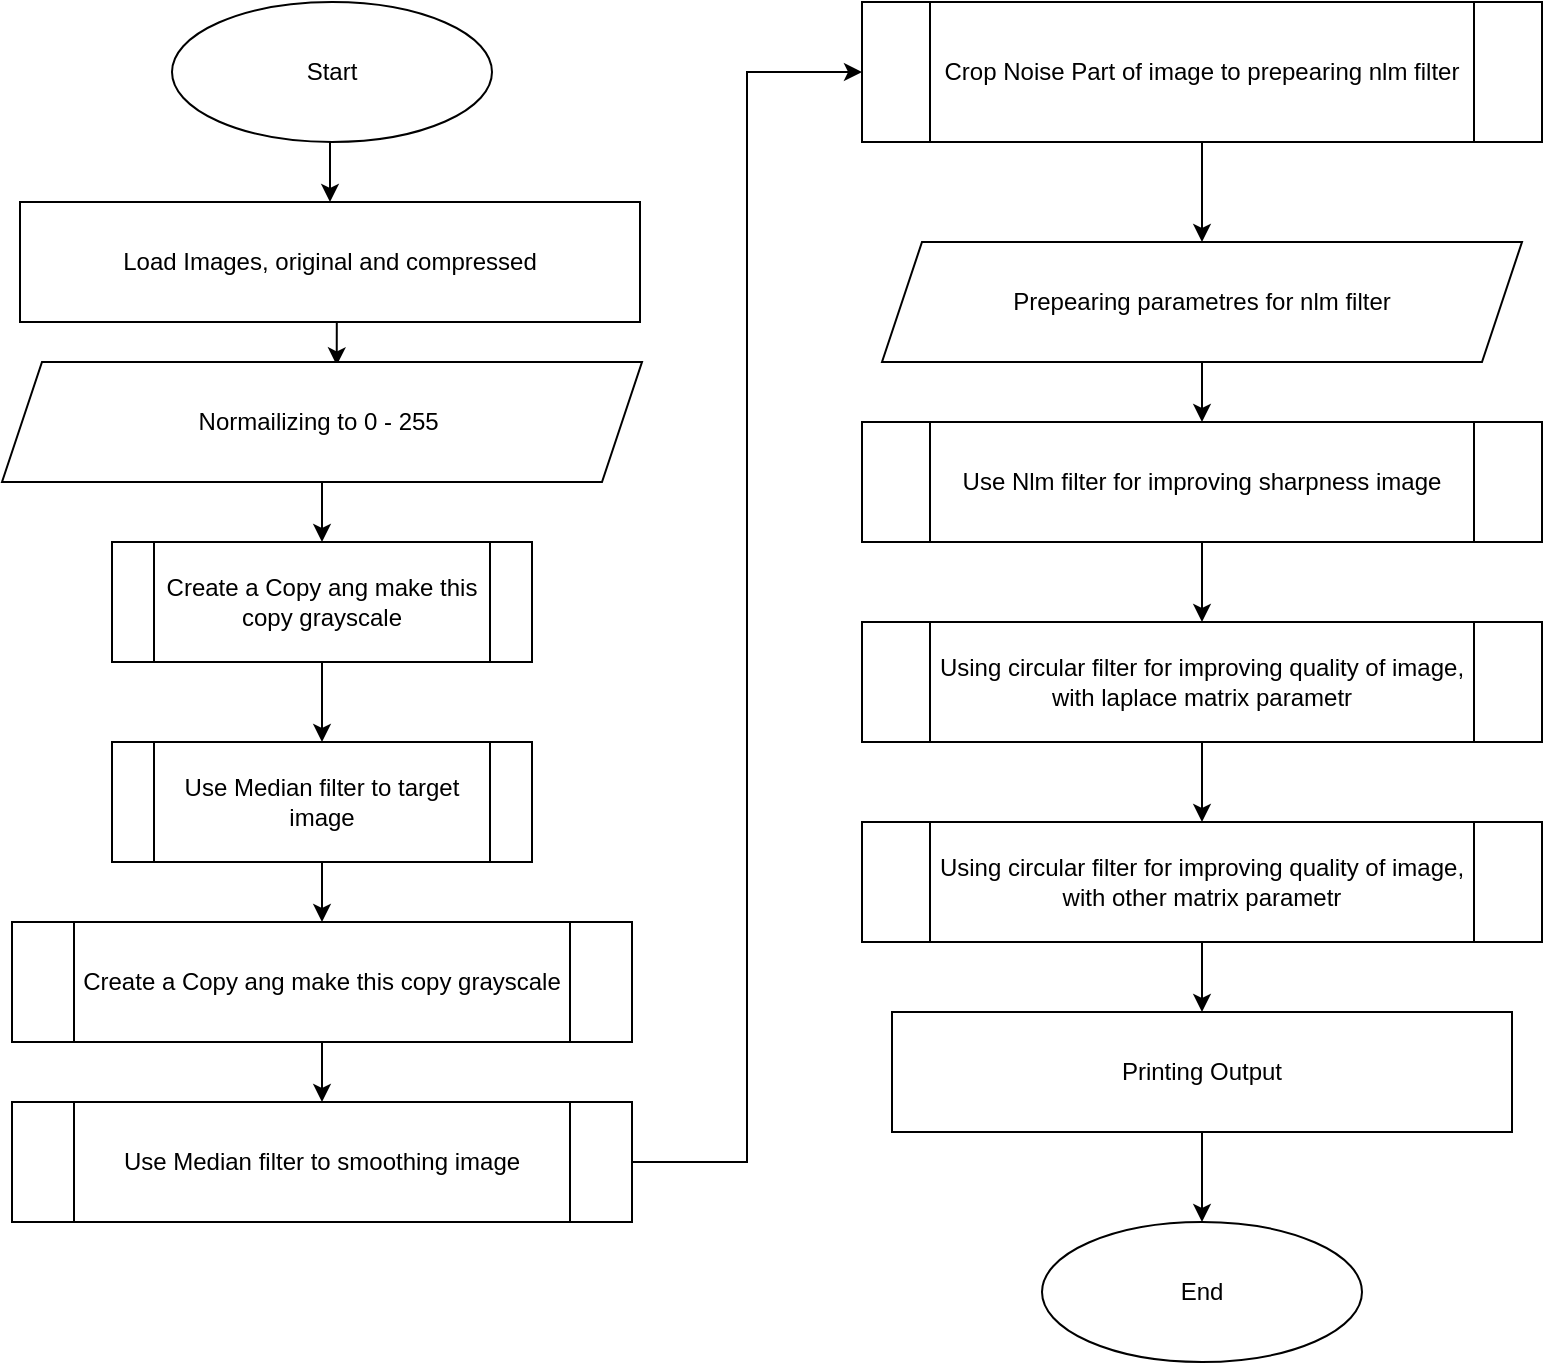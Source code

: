 <mxfile version="19.0.3" type="device"><diagram id="vWtLCYw4bpFmMxZLdRl4" name="Сторінка-1"><mxGraphModel dx="1422" dy="839" grid="1" gridSize="10" guides="1" tooltips="1" connect="1" arrows="1" fold="1" page="1" pageScale="1" pageWidth="827" pageHeight="1169" math="0" shadow="0"><root><mxCell id="0"/><mxCell id="1" parent="0"/><mxCell id="je4P2LCs6ZEd6r74d9Gs-19" style="edgeStyle=orthogonalEdgeStyle;rounded=0;orthogonalLoop=1;jettySize=auto;html=1;exitX=0.5;exitY=1;exitDx=0;exitDy=0;entryX=0.5;entryY=0;entryDx=0;entryDy=0;" edge="1" parent="1" source="je4P2LCs6ZEd6r74d9Gs-2" target="je4P2LCs6ZEd6r74d9Gs-3"><mxGeometry relative="1" as="geometry"/></mxCell><mxCell id="je4P2LCs6ZEd6r74d9Gs-2" value="Start" style="ellipse;whiteSpace=wrap;html=1;" vertex="1" parent="1"><mxGeometry x="115" y="80" width="160" height="70" as="geometry"/></mxCell><mxCell id="je4P2LCs6ZEd6r74d9Gs-20" style="edgeStyle=orthogonalEdgeStyle;rounded=0;orthogonalLoop=1;jettySize=auto;html=1;exitX=0.5;exitY=1;exitDx=0;exitDy=0;entryX=0.523;entryY=0.028;entryDx=0;entryDy=0;entryPerimeter=0;" edge="1" parent="1" source="je4P2LCs6ZEd6r74d9Gs-3" target="je4P2LCs6ZEd6r74d9Gs-7"><mxGeometry relative="1" as="geometry"/></mxCell><mxCell id="je4P2LCs6ZEd6r74d9Gs-3" value="Load Images, original and compressed" style="rounded=0;whiteSpace=wrap;html=1;" vertex="1" parent="1"><mxGeometry x="39" y="180" width="310" height="60" as="geometry"/></mxCell><mxCell id="je4P2LCs6ZEd6r74d9Gs-31" value="" style="edgeStyle=orthogonalEdgeStyle;rounded=0;orthogonalLoop=1;jettySize=auto;html=1;" edge="1" parent="1" source="je4P2LCs6ZEd6r74d9Gs-6" target="je4P2LCs6ZEd6r74d9Gs-18"><mxGeometry relative="1" as="geometry"/></mxCell><mxCell id="je4P2LCs6ZEd6r74d9Gs-6" value="Printing Output" style="rounded=0;whiteSpace=wrap;html=1;" vertex="1" parent="1"><mxGeometry x="475" y="585" width="310" height="60" as="geometry"/></mxCell><mxCell id="je4P2LCs6ZEd6r74d9Gs-21" style="edgeStyle=orthogonalEdgeStyle;rounded=0;orthogonalLoop=1;jettySize=auto;html=1;exitX=0.5;exitY=1;exitDx=0;exitDy=0;entryX=0.5;entryY=0;entryDx=0;entryDy=0;" edge="1" parent="1" source="je4P2LCs6ZEd6r74d9Gs-7" target="je4P2LCs6ZEd6r74d9Gs-8"><mxGeometry relative="1" as="geometry"/></mxCell><mxCell id="je4P2LCs6ZEd6r74d9Gs-7" value="&lt;span style=&quot;&quot;&gt;Normailizing to 0 - 255&amp;nbsp;&lt;/span&gt;" style="shape=parallelogram;perimeter=parallelogramPerimeter;whiteSpace=wrap;html=1;fixedSize=1;" vertex="1" parent="1"><mxGeometry x="30" y="260" width="320" height="60" as="geometry"/></mxCell><mxCell id="je4P2LCs6ZEd6r74d9Gs-22" style="edgeStyle=orthogonalEdgeStyle;rounded=0;orthogonalLoop=1;jettySize=auto;html=1;exitX=0.5;exitY=1;exitDx=0;exitDy=0;entryX=0.5;entryY=0;entryDx=0;entryDy=0;" edge="1" parent="1" source="je4P2LCs6ZEd6r74d9Gs-8" target="je4P2LCs6ZEd6r74d9Gs-9"><mxGeometry relative="1" as="geometry"/></mxCell><mxCell id="je4P2LCs6ZEd6r74d9Gs-8" value="&lt;span style=&quot;&quot;&gt;Create a Copy ang make this copy grayscale&lt;/span&gt;" style="shape=process;whiteSpace=wrap;html=1;backgroundOutline=1;" vertex="1" parent="1"><mxGeometry x="85" y="350" width="210" height="60" as="geometry"/></mxCell><mxCell id="je4P2LCs6ZEd6r74d9Gs-23" style="edgeStyle=orthogonalEdgeStyle;rounded=0;orthogonalLoop=1;jettySize=auto;html=1;exitX=0.5;exitY=1;exitDx=0;exitDy=0;entryX=0.5;entryY=0;entryDx=0;entryDy=0;" edge="1" parent="1" source="je4P2LCs6ZEd6r74d9Gs-9" target="je4P2LCs6ZEd6r74d9Gs-10"><mxGeometry relative="1" as="geometry"/></mxCell><mxCell id="je4P2LCs6ZEd6r74d9Gs-9" value="&lt;span style=&quot;&quot;&gt;Use Median filter to target image&lt;/span&gt;" style="shape=process;whiteSpace=wrap;html=1;backgroundOutline=1;" vertex="1" parent="1"><mxGeometry x="85" y="450" width="210" height="60" as="geometry"/></mxCell><mxCell id="je4P2LCs6ZEd6r74d9Gs-24" style="edgeStyle=orthogonalEdgeStyle;rounded=0;orthogonalLoop=1;jettySize=auto;html=1;exitX=0.5;exitY=1;exitDx=0;exitDy=0;entryX=0.5;entryY=0;entryDx=0;entryDy=0;" edge="1" parent="1" source="je4P2LCs6ZEd6r74d9Gs-10" target="je4P2LCs6ZEd6r74d9Gs-11"><mxGeometry relative="1" as="geometry"/></mxCell><mxCell id="je4P2LCs6ZEd6r74d9Gs-10" value="Create a Copy ang make this copy grayscale" style="shape=process;whiteSpace=wrap;html=1;backgroundOutline=1;" vertex="1" parent="1"><mxGeometry x="35" y="540" width="310" height="60" as="geometry"/></mxCell><mxCell id="je4P2LCs6ZEd6r74d9Gs-25" style="edgeStyle=orthogonalEdgeStyle;rounded=0;orthogonalLoop=1;jettySize=auto;html=1;exitX=1;exitY=0.5;exitDx=0;exitDy=0;entryX=0;entryY=0.5;entryDx=0;entryDy=0;" edge="1" parent="1" source="je4P2LCs6ZEd6r74d9Gs-11" target="je4P2LCs6ZEd6r74d9Gs-12"><mxGeometry relative="1" as="geometry"/></mxCell><mxCell id="je4P2LCs6ZEd6r74d9Gs-11" value="&lt;span style=&quot;&quot;&gt;Use Median filter to smoothing image&lt;/span&gt;" style="shape=process;whiteSpace=wrap;html=1;backgroundOutline=1;" vertex="1" parent="1"><mxGeometry x="35" y="630" width="310" height="60" as="geometry"/></mxCell><mxCell id="je4P2LCs6ZEd6r74d9Gs-26" style="edgeStyle=orthogonalEdgeStyle;rounded=0;orthogonalLoop=1;jettySize=auto;html=1;" edge="1" parent="1" source="je4P2LCs6ZEd6r74d9Gs-12" target="je4P2LCs6ZEd6r74d9Gs-14"><mxGeometry relative="1" as="geometry"/></mxCell><mxCell id="je4P2LCs6ZEd6r74d9Gs-12" value="Crop Noise Part of image to prepearing nlm filter" style="shape=process;whiteSpace=wrap;html=1;backgroundOutline=1;" vertex="1" parent="1"><mxGeometry x="460" y="80" width="340" height="70" as="geometry"/></mxCell><mxCell id="je4P2LCs6ZEd6r74d9Gs-27" style="edgeStyle=orthogonalEdgeStyle;rounded=0;orthogonalLoop=1;jettySize=auto;html=1;entryX=0.5;entryY=0;entryDx=0;entryDy=0;" edge="1" parent="1" source="je4P2LCs6ZEd6r74d9Gs-14" target="je4P2LCs6ZEd6r74d9Gs-15"><mxGeometry relative="1" as="geometry"/></mxCell><mxCell id="je4P2LCs6ZEd6r74d9Gs-14" value="Prepearing parametres for nlm filter" style="shape=parallelogram;perimeter=parallelogramPerimeter;whiteSpace=wrap;html=1;fixedSize=1;" vertex="1" parent="1"><mxGeometry x="470" y="200" width="320" height="60" as="geometry"/></mxCell><mxCell id="je4P2LCs6ZEd6r74d9Gs-28" style="edgeStyle=orthogonalEdgeStyle;rounded=0;orthogonalLoop=1;jettySize=auto;html=1;entryX=0.5;entryY=0;entryDx=0;entryDy=0;" edge="1" parent="1" source="je4P2LCs6ZEd6r74d9Gs-15" target="je4P2LCs6ZEd6r74d9Gs-16"><mxGeometry relative="1" as="geometry"/></mxCell><mxCell id="je4P2LCs6ZEd6r74d9Gs-15" value="Use Nlm filter for improving sharpness image" style="shape=process;whiteSpace=wrap;html=1;backgroundOutline=1;" vertex="1" parent="1"><mxGeometry x="460" y="290" width="340" height="60" as="geometry"/></mxCell><mxCell id="je4P2LCs6ZEd6r74d9Gs-29" style="edgeStyle=orthogonalEdgeStyle;rounded=0;orthogonalLoop=1;jettySize=auto;html=1;entryX=0.5;entryY=0;entryDx=0;entryDy=0;" edge="1" parent="1" source="je4P2LCs6ZEd6r74d9Gs-16" target="je4P2LCs6ZEd6r74d9Gs-17"><mxGeometry relative="1" as="geometry"/></mxCell><mxCell id="je4P2LCs6ZEd6r74d9Gs-16" value="Using circular filter for improving quality of image, with laplace matrix parametr" style="shape=process;whiteSpace=wrap;html=1;backgroundOutline=1;" vertex="1" parent="1"><mxGeometry x="460" y="390" width="340" height="60" as="geometry"/></mxCell><mxCell id="je4P2LCs6ZEd6r74d9Gs-30" value="" style="edgeStyle=orthogonalEdgeStyle;rounded=0;orthogonalLoop=1;jettySize=auto;html=1;" edge="1" parent="1" source="je4P2LCs6ZEd6r74d9Gs-17" target="je4P2LCs6ZEd6r74d9Gs-6"><mxGeometry relative="1" as="geometry"/></mxCell><mxCell id="je4P2LCs6ZEd6r74d9Gs-17" value="Using circular filter for improving quality of image, with other matrix parametr" style="shape=process;whiteSpace=wrap;html=1;backgroundOutline=1;" vertex="1" parent="1"><mxGeometry x="460" y="490" width="340" height="60" as="geometry"/></mxCell><mxCell id="je4P2LCs6ZEd6r74d9Gs-18" value="End" style="ellipse;whiteSpace=wrap;html=1;" vertex="1" parent="1"><mxGeometry x="550" y="690" width="160" height="70" as="geometry"/></mxCell></root></mxGraphModel></diagram></mxfile>